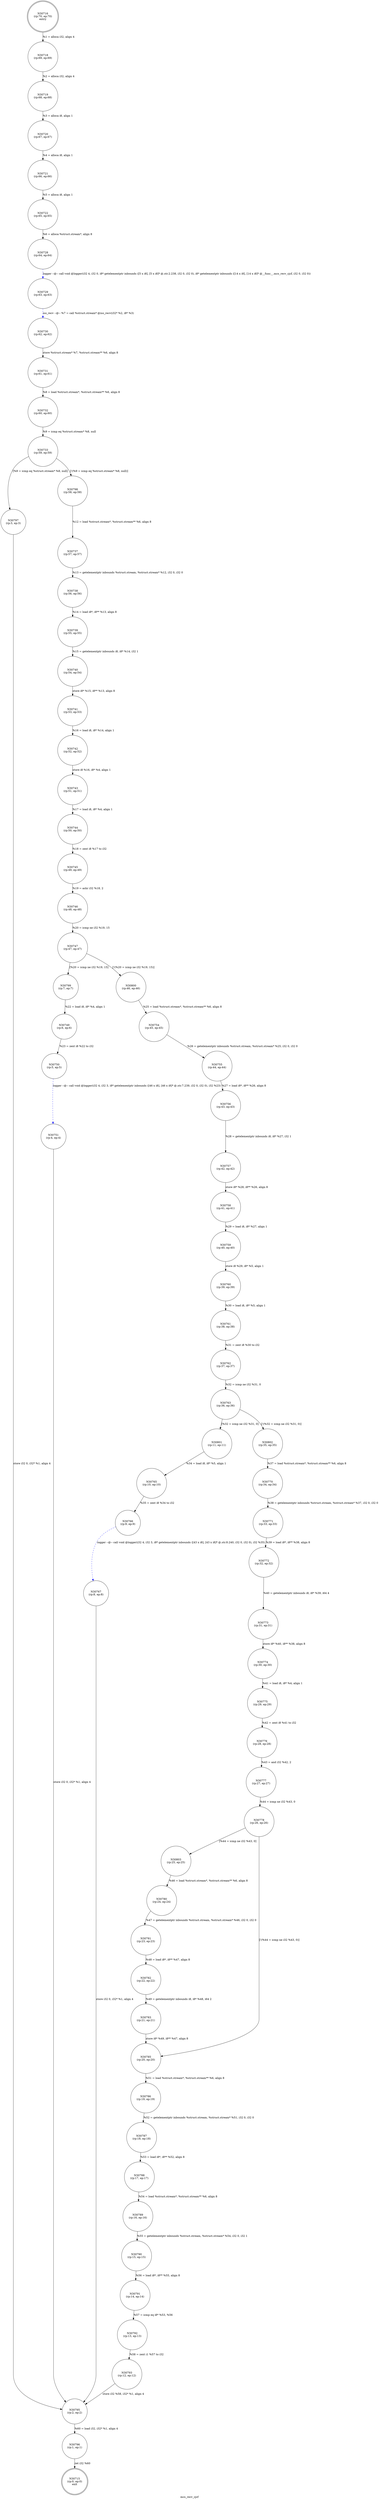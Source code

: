 digraph mcs_recv_cjcf {
label="mcs_recv_cjcf"
30715 [label="N30715\n(rp:0, ep:0)\nexit", shape="doublecircle"]
30716 [label="N30716\n(rp:70, ep:70)\nentry", shape="doublecircle"]
30716 -> 30718 [label="%1 = alloca i32, align 4"]
30718 [label="N30718\n(rp:69, ep:69)", shape="circle"]
30718 -> 30719 [label="%2 = alloca i32, align 4"]
30719 [label="N30719\n(rp:68, ep:68)", shape="circle"]
30719 -> 30720 [label="%3 = alloca i8, align 1"]
30720 [label="N30720\n(rp:67, ep:67)", shape="circle"]
30720 -> 30721 [label="%4 = alloca i8, align 1"]
30721 [label="N30721\n(rp:66, ep:66)", shape="circle"]
30721 -> 30722 [label="%5 = alloca i8, align 1"]
30722 [label="N30722\n(rp:65, ep:65)", shape="circle"]
30722 -> 30728 [label="%6 = alloca %struct.stream*, align 8"]
30728 [label="N30728\n(rp:64, ep:64)", shape="circle"]
30728 -> 30729 [label="logger --@-- call void @logger(i32 4, i32 0, i8* getelementptr inbounds ([5 x i8], [5 x i8]* @.str.2.238, i32 0, i32 0), i8* getelementptr inbounds ([14 x i8], [14 x i8]* @__func__.mcs_recv_cjcf, i32 0, i32 0))", style="dashed", color="blue"]
30729 [label="N30729\n(rp:63, ep:63)", shape="circle"]
30729 -> 30730 [label="iso_recv --@-- %7 = call %struct.stream* @iso_recv(i32* %2, i8* %3)", style="dashed", color="blue"]
30730 [label="N30730\n(rp:62, ep:62)", shape="circle"]
30730 -> 30731 [label="store %struct.stream* %7, %struct.stream** %6, align 8"]
30731 [label="N30731\n(rp:61, ep:61)", shape="circle"]
30731 -> 30732 [label="%8 = load %struct.stream*, %struct.stream** %6, align 8"]
30732 [label="N30732\n(rp:60, ep:60)", shape="circle"]
30732 -> 30733 [label="%9 = icmp eq %struct.stream* %8, null"]
30733 [label="N30733\n(rp:59, ep:59)", shape="circle"]
30733 -> 30797 [label="[%9 = icmp eq %struct.stream* %8, null]"]
30733 -> 30798 [label="[!(%9 = icmp eq %struct.stream* %8, null)]"]
30737 [label="N30737\n(rp:57, ep:57)", shape="circle"]
30737 -> 30738 [label="%13 = getelementptr inbounds %struct.stream, %struct.stream* %12, i32 0, i32 0"]
30738 [label="N30738\n(rp:56, ep:56)", shape="circle"]
30738 -> 30739 [label="%14 = load i8*, i8** %13, align 8"]
30739 [label="N30739\n(rp:55, ep:55)", shape="circle"]
30739 -> 30740 [label="%15 = getelementptr inbounds i8, i8* %14, i32 1"]
30740 [label="N30740\n(rp:54, ep:54)", shape="circle"]
30740 -> 30741 [label="store i8* %15, i8** %13, align 8"]
30741 [label="N30741\n(rp:53, ep:53)", shape="circle"]
30741 -> 30742 [label="%16 = load i8, i8* %14, align 1"]
30742 [label="N30742\n(rp:52, ep:52)", shape="circle"]
30742 -> 30743 [label="store i8 %16, i8* %4, align 1"]
30743 [label="N30743\n(rp:51, ep:51)", shape="circle"]
30743 -> 30744 [label="%17 = load i8, i8* %4, align 1"]
30744 [label="N30744\n(rp:50, ep:50)", shape="circle"]
30744 -> 30745 [label="%18 = zext i8 %17 to i32"]
30745 [label="N30745\n(rp:49, ep:49)", shape="circle"]
30745 -> 30746 [label="%19 = ashr i32 %18, 2"]
30746 [label="N30746\n(rp:48, ep:48)", shape="circle"]
30746 -> 30747 [label="%20 = icmp ne i32 %19, 15"]
30747 [label="N30747\n(rp:47, ep:47)", shape="circle"]
30747 -> 30799 [label="[%20 = icmp ne i32 %19, 15]"]
30747 -> 30800 [label="[!(%20 = icmp ne i32 %19, 15)]"]
30749 [label="N30749\n(rp:6, ep:6)", shape="circle"]
30749 -> 30750 [label="%23 = zext i8 %22 to i32"]
30750 [label="N30750\n(rp:5, ep:5)", shape="circle"]
30750 -> 30751 [label="logger --@-- call void @logger(i32 4, i32 3, i8* getelementptr inbounds ([46 x i8], [46 x i8]* @.str.7.239, i32 0, i32 0), i32 %23)", style="dashed", color="blue"]
30751 [label="N30751\n(rp:4, ep:4)", shape="circle"]
30751 -> 30795 [label="store i32 0, i32* %1, align 4"]
30754 [label="N30754\n(rp:45, ep:45)", shape="circle"]
30754 -> 30755 [label="%26 = getelementptr inbounds %struct.stream, %struct.stream* %25, i32 0, i32 0"]
30755 [label="N30755\n(rp:44, ep:44)", shape="circle"]
30755 -> 30756 [label="%27 = load i8*, i8** %26, align 8"]
30756 [label="N30756\n(rp:43, ep:43)", shape="circle"]
30756 -> 30757 [label="%28 = getelementptr inbounds i8, i8* %27, i32 1"]
30757 [label="N30757\n(rp:42, ep:42)", shape="circle"]
30757 -> 30758 [label="store i8* %28, i8** %26, align 8"]
30758 [label="N30758\n(rp:41, ep:41)", shape="circle"]
30758 -> 30759 [label="%29 = load i8, i8* %27, align 1"]
30759 [label="N30759\n(rp:40, ep:40)", shape="circle"]
30759 -> 30760 [label="store i8 %29, i8* %5, align 1"]
30760 [label="N30760\n(rp:39, ep:39)", shape="circle"]
30760 -> 30761 [label="%30 = load i8, i8* %5, align 1"]
30761 [label="N30761\n(rp:38, ep:38)", shape="circle"]
30761 -> 30762 [label="%31 = zext i8 %30 to i32"]
30762 [label="N30762\n(rp:37, ep:37)", shape="circle"]
30762 -> 30763 [label="%32 = icmp ne i32 %31, 0"]
30763 [label="N30763\n(rp:36, ep:36)", shape="circle"]
30763 -> 30801 [label="[%32 = icmp ne i32 %31, 0]"]
30763 -> 30802 [label="[!(%32 = icmp ne i32 %31, 0)]"]
30765 [label="N30765\n(rp:10, ep:10)", shape="circle"]
30765 -> 30766 [label="%35 = zext i8 %34 to i32"]
30766 [label="N30766\n(rp:9, ep:9)", shape="circle"]
30766 -> 30767 [label="logger --@-- call void @logger(i32 4, i32 3, i8* getelementptr inbounds ([43 x i8], [43 x i8]* @.str.8.240, i32 0, i32 0), i32 %35)", style="dashed", color="blue"]
30767 [label="N30767\n(rp:8, ep:8)", shape="circle"]
30767 -> 30795 [label="store i32 0, i32* %1, align 4"]
30770 [label="N30770\n(rp:34, ep:34)", shape="circle"]
30770 -> 30771 [label="%38 = getelementptr inbounds %struct.stream, %struct.stream* %37, i32 0, i32 0"]
30771 [label="N30771\n(rp:33, ep:33)", shape="circle"]
30771 -> 30772 [label="%39 = load i8*, i8** %38, align 8"]
30772 [label="N30772\n(rp:32, ep:32)", shape="circle"]
30772 -> 30773 [label="%40 = getelementptr inbounds i8, i8* %39, i64 4"]
30773 [label="N30773\n(rp:31, ep:31)", shape="circle"]
30773 -> 30774 [label="store i8* %40, i8** %38, align 8"]
30774 [label="N30774\n(rp:30, ep:30)", shape="circle"]
30774 -> 30775 [label="%41 = load i8, i8* %4, align 1"]
30775 [label="N30775\n(rp:29, ep:29)", shape="circle"]
30775 -> 30776 [label="%42 = zext i8 %41 to i32"]
30776 [label="N30776\n(rp:28, ep:28)", shape="circle"]
30776 -> 30777 [label="%43 = and i32 %42, 2"]
30777 [label="N30777\n(rp:27, ep:27)", shape="circle"]
30777 -> 30778 [label="%44 = icmp ne i32 %43, 0"]
30778 [label="N30778\n(rp:26, ep:26)", shape="circle"]
30778 -> 30803 [label="[%44 = icmp ne i32 %43, 0]"]
30778 -> 30785 [label="[!(%44 = icmp ne i32 %43, 0)]"]
30780 [label="N30780\n(rp:24, ep:24)", shape="circle"]
30780 -> 30781 [label="%47 = getelementptr inbounds %struct.stream, %struct.stream* %46, i32 0, i32 0"]
30781 [label="N30781\n(rp:23, ep:23)", shape="circle"]
30781 -> 30782 [label="%48 = load i8*, i8** %47, align 8"]
30782 [label="N30782\n(rp:22, ep:22)", shape="circle"]
30782 -> 30783 [label="%49 = getelementptr inbounds i8, i8* %48, i64 2"]
30783 [label="N30783\n(rp:21, ep:21)", shape="circle"]
30783 -> 30785 [label="store i8* %49, i8** %47, align 8"]
30785 [label="N30785\n(rp:20, ep:20)", shape="circle"]
30785 -> 30786 [label="%51 = load %struct.stream*, %struct.stream** %6, align 8"]
30786 [label="N30786\n(rp:19, ep:19)", shape="circle"]
30786 -> 30787 [label="%52 = getelementptr inbounds %struct.stream, %struct.stream* %51, i32 0, i32 0"]
30787 [label="N30787\n(rp:18, ep:18)", shape="circle"]
30787 -> 30788 [label="%53 = load i8*, i8** %52, align 8"]
30788 [label="N30788\n(rp:17, ep:17)", shape="circle"]
30788 -> 30789 [label="%54 = load %struct.stream*, %struct.stream** %6, align 8"]
30789 [label="N30789\n(rp:16, ep:16)", shape="circle"]
30789 -> 30790 [label="%55 = getelementptr inbounds %struct.stream, %struct.stream* %54, i32 0, i32 1"]
30790 [label="N30790\n(rp:15, ep:15)", shape="circle"]
30790 -> 30791 [label="%56 = load i8*, i8** %55, align 8"]
30791 [label="N30791\n(rp:14, ep:14)", shape="circle"]
30791 -> 30792 [label="%57 = icmp eq i8* %53, %56"]
30792 [label="N30792\n(rp:13, ep:13)", shape="circle"]
30792 -> 30793 [label="%58 = zext i1 %57 to i32"]
30793 [label="N30793\n(rp:12, ep:12)", shape="circle"]
30793 -> 30795 [label="store i32 %58, i32* %1, align 4"]
30795 [label="N30795\n(rp:2, ep:2)", shape="circle"]
30795 -> 30796 [label="%60 = load i32, i32* %1, align 4"]
30796 [label="N30796\n(rp:1, ep:1)", shape="circle"]
30796 -> 30715 [label="ret i32 %60"]
30797 [label="N30797\n(rp:3, ep:3)", shape="circle"]
30797 -> 30795 [label="store i32 0, i32* %1, align 4"]
30798 [label="N30798\n(rp:58, ep:58)", shape="circle"]
30798 -> 30737 [label="%12 = load %struct.stream*, %struct.stream** %6, align 8"]
30799 [label="N30799\n(rp:7, ep:7)", shape="circle"]
30799 -> 30749 [label="%22 = load i8, i8* %4, align 1"]
30800 [label="N30800\n(rp:46, ep:46)", shape="circle"]
30800 -> 30754 [label="%25 = load %struct.stream*, %struct.stream** %6, align 8"]
30801 [label="N30801\n(rp:11, ep:11)", shape="circle"]
30801 -> 30765 [label="%34 = load i8, i8* %5, align 1"]
30802 [label="N30802\n(rp:35, ep:35)", shape="circle"]
30802 -> 30770 [label="%37 = load %struct.stream*, %struct.stream** %6, align 8"]
30803 [label="N30803\n(rp:25, ep:25)", shape="circle"]
30803 -> 30780 [label="%46 = load %struct.stream*, %struct.stream** %6, align 8"]
}
